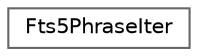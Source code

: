 digraph "Gráfico de Hierarquia de Classes"
{
 // LATEX_PDF_SIZE
  bgcolor="transparent";
  edge [fontname=Helvetica,fontsize=10,labelfontname=Helvetica,labelfontsize=10];
  node [fontname=Helvetica,fontsize=10,shape=box,height=0.2,width=0.4];
  rankdir="LR";
  Node0 [id="Node000000",label="Fts5PhraseIter",height=0.2,width=0.4,color="grey40", fillcolor="white", style="filled",URL="$structFts5PhraseIter.html",tooltip=" "];
}
